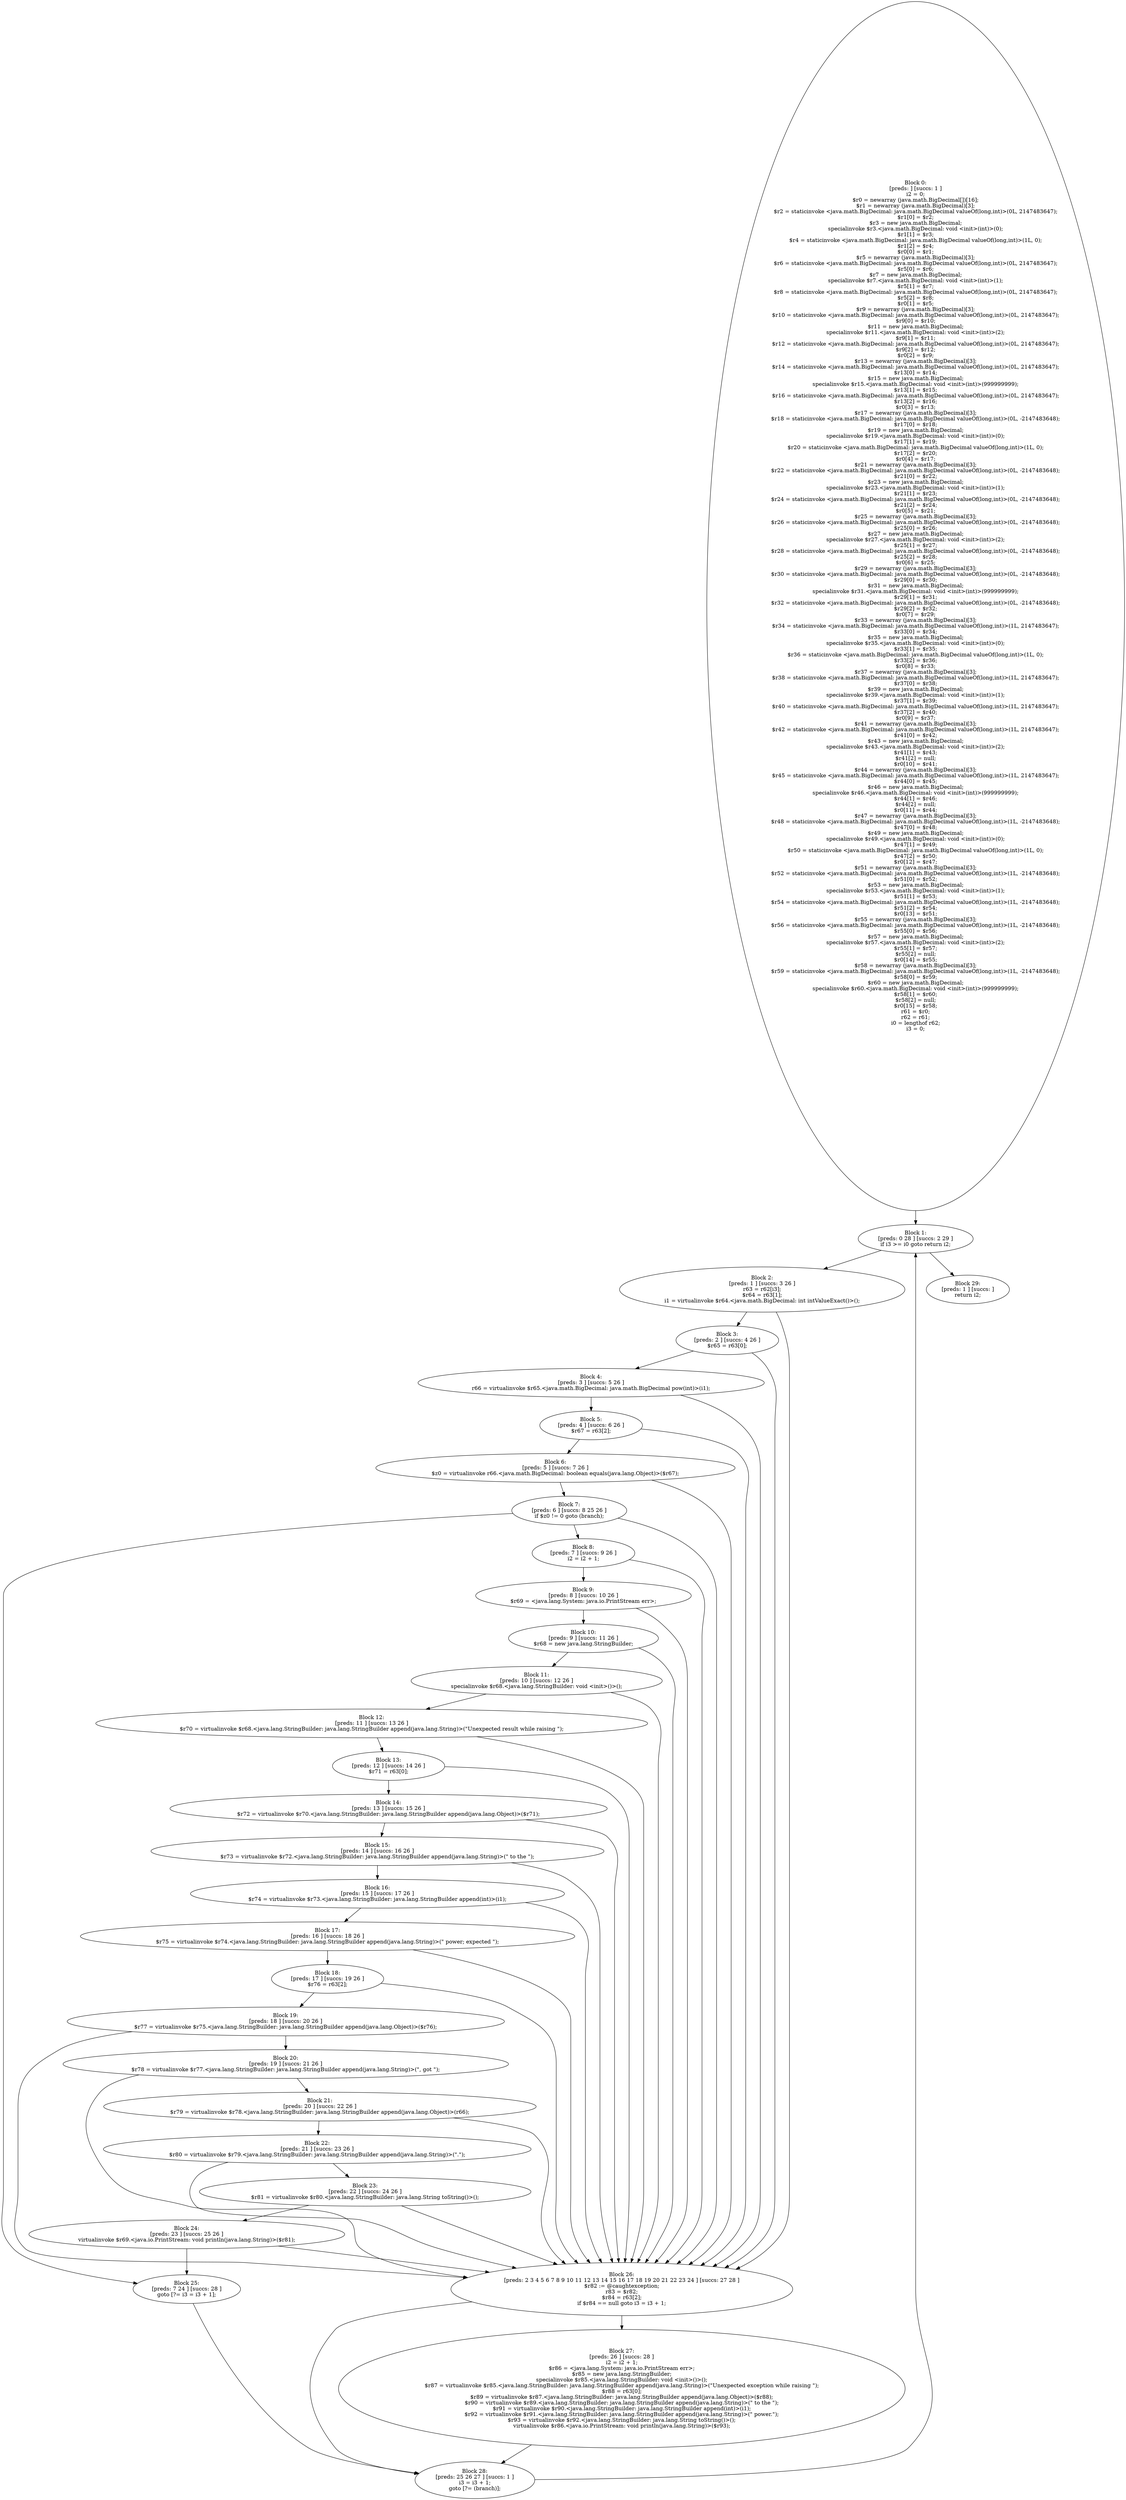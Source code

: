 digraph "unitGraph" {
    "Block 0:
[preds: ] [succs: 1 ]
i2 = 0;
$r0 = newarray (java.math.BigDecimal[])[16];
$r1 = newarray (java.math.BigDecimal)[3];
$r2 = staticinvoke <java.math.BigDecimal: java.math.BigDecimal valueOf(long,int)>(0L, 2147483647);
$r1[0] = $r2;
$r3 = new java.math.BigDecimal;
specialinvoke $r3.<java.math.BigDecimal: void <init>(int)>(0);
$r1[1] = $r3;
$r4 = staticinvoke <java.math.BigDecimal: java.math.BigDecimal valueOf(long,int)>(1L, 0);
$r1[2] = $r4;
$r0[0] = $r1;
$r5 = newarray (java.math.BigDecimal)[3];
$r6 = staticinvoke <java.math.BigDecimal: java.math.BigDecimal valueOf(long,int)>(0L, 2147483647);
$r5[0] = $r6;
$r7 = new java.math.BigDecimal;
specialinvoke $r7.<java.math.BigDecimal: void <init>(int)>(1);
$r5[1] = $r7;
$r8 = staticinvoke <java.math.BigDecimal: java.math.BigDecimal valueOf(long,int)>(0L, 2147483647);
$r5[2] = $r8;
$r0[1] = $r5;
$r9 = newarray (java.math.BigDecimal)[3];
$r10 = staticinvoke <java.math.BigDecimal: java.math.BigDecimal valueOf(long,int)>(0L, 2147483647);
$r9[0] = $r10;
$r11 = new java.math.BigDecimal;
specialinvoke $r11.<java.math.BigDecimal: void <init>(int)>(2);
$r9[1] = $r11;
$r12 = staticinvoke <java.math.BigDecimal: java.math.BigDecimal valueOf(long,int)>(0L, 2147483647);
$r9[2] = $r12;
$r0[2] = $r9;
$r13 = newarray (java.math.BigDecimal)[3];
$r14 = staticinvoke <java.math.BigDecimal: java.math.BigDecimal valueOf(long,int)>(0L, 2147483647);
$r13[0] = $r14;
$r15 = new java.math.BigDecimal;
specialinvoke $r15.<java.math.BigDecimal: void <init>(int)>(999999999);
$r13[1] = $r15;
$r16 = staticinvoke <java.math.BigDecimal: java.math.BigDecimal valueOf(long,int)>(0L, 2147483647);
$r13[2] = $r16;
$r0[3] = $r13;
$r17 = newarray (java.math.BigDecimal)[3];
$r18 = staticinvoke <java.math.BigDecimal: java.math.BigDecimal valueOf(long,int)>(0L, -2147483648);
$r17[0] = $r18;
$r19 = new java.math.BigDecimal;
specialinvoke $r19.<java.math.BigDecimal: void <init>(int)>(0);
$r17[1] = $r19;
$r20 = staticinvoke <java.math.BigDecimal: java.math.BigDecimal valueOf(long,int)>(1L, 0);
$r17[2] = $r20;
$r0[4] = $r17;
$r21 = newarray (java.math.BigDecimal)[3];
$r22 = staticinvoke <java.math.BigDecimal: java.math.BigDecimal valueOf(long,int)>(0L, -2147483648);
$r21[0] = $r22;
$r23 = new java.math.BigDecimal;
specialinvoke $r23.<java.math.BigDecimal: void <init>(int)>(1);
$r21[1] = $r23;
$r24 = staticinvoke <java.math.BigDecimal: java.math.BigDecimal valueOf(long,int)>(0L, -2147483648);
$r21[2] = $r24;
$r0[5] = $r21;
$r25 = newarray (java.math.BigDecimal)[3];
$r26 = staticinvoke <java.math.BigDecimal: java.math.BigDecimal valueOf(long,int)>(0L, -2147483648);
$r25[0] = $r26;
$r27 = new java.math.BigDecimal;
specialinvoke $r27.<java.math.BigDecimal: void <init>(int)>(2);
$r25[1] = $r27;
$r28 = staticinvoke <java.math.BigDecimal: java.math.BigDecimal valueOf(long,int)>(0L, -2147483648);
$r25[2] = $r28;
$r0[6] = $r25;
$r29 = newarray (java.math.BigDecimal)[3];
$r30 = staticinvoke <java.math.BigDecimal: java.math.BigDecimal valueOf(long,int)>(0L, -2147483648);
$r29[0] = $r30;
$r31 = new java.math.BigDecimal;
specialinvoke $r31.<java.math.BigDecimal: void <init>(int)>(999999999);
$r29[1] = $r31;
$r32 = staticinvoke <java.math.BigDecimal: java.math.BigDecimal valueOf(long,int)>(0L, -2147483648);
$r29[2] = $r32;
$r0[7] = $r29;
$r33 = newarray (java.math.BigDecimal)[3];
$r34 = staticinvoke <java.math.BigDecimal: java.math.BigDecimal valueOf(long,int)>(1L, 2147483647);
$r33[0] = $r34;
$r35 = new java.math.BigDecimal;
specialinvoke $r35.<java.math.BigDecimal: void <init>(int)>(0);
$r33[1] = $r35;
$r36 = staticinvoke <java.math.BigDecimal: java.math.BigDecimal valueOf(long,int)>(1L, 0);
$r33[2] = $r36;
$r0[8] = $r33;
$r37 = newarray (java.math.BigDecimal)[3];
$r38 = staticinvoke <java.math.BigDecimal: java.math.BigDecimal valueOf(long,int)>(1L, 2147483647);
$r37[0] = $r38;
$r39 = new java.math.BigDecimal;
specialinvoke $r39.<java.math.BigDecimal: void <init>(int)>(1);
$r37[1] = $r39;
$r40 = staticinvoke <java.math.BigDecimal: java.math.BigDecimal valueOf(long,int)>(1L, 2147483647);
$r37[2] = $r40;
$r0[9] = $r37;
$r41 = newarray (java.math.BigDecimal)[3];
$r42 = staticinvoke <java.math.BigDecimal: java.math.BigDecimal valueOf(long,int)>(1L, 2147483647);
$r41[0] = $r42;
$r43 = new java.math.BigDecimal;
specialinvoke $r43.<java.math.BigDecimal: void <init>(int)>(2);
$r41[1] = $r43;
$r41[2] = null;
$r0[10] = $r41;
$r44 = newarray (java.math.BigDecimal)[3];
$r45 = staticinvoke <java.math.BigDecimal: java.math.BigDecimal valueOf(long,int)>(1L, 2147483647);
$r44[0] = $r45;
$r46 = new java.math.BigDecimal;
specialinvoke $r46.<java.math.BigDecimal: void <init>(int)>(999999999);
$r44[1] = $r46;
$r44[2] = null;
$r0[11] = $r44;
$r47 = newarray (java.math.BigDecimal)[3];
$r48 = staticinvoke <java.math.BigDecimal: java.math.BigDecimal valueOf(long,int)>(1L, -2147483648);
$r47[0] = $r48;
$r49 = new java.math.BigDecimal;
specialinvoke $r49.<java.math.BigDecimal: void <init>(int)>(0);
$r47[1] = $r49;
$r50 = staticinvoke <java.math.BigDecimal: java.math.BigDecimal valueOf(long,int)>(1L, 0);
$r47[2] = $r50;
$r0[12] = $r47;
$r51 = newarray (java.math.BigDecimal)[3];
$r52 = staticinvoke <java.math.BigDecimal: java.math.BigDecimal valueOf(long,int)>(1L, -2147483648);
$r51[0] = $r52;
$r53 = new java.math.BigDecimal;
specialinvoke $r53.<java.math.BigDecimal: void <init>(int)>(1);
$r51[1] = $r53;
$r54 = staticinvoke <java.math.BigDecimal: java.math.BigDecimal valueOf(long,int)>(1L, -2147483648);
$r51[2] = $r54;
$r0[13] = $r51;
$r55 = newarray (java.math.BigDecimal)[3];
$r56 = staticinvoke <java.math.BigDecimal: java.math.BigDecimal valueOf(long,int)>(1L, -2147483648);
$r55[0] = $r56;
$r57 = new java.math.BigDecimal;
specialinvoke $r57.<java.math.BigDecimal: void <init>(int)>(2);
$r55[1] = $r57;
$r55[2] = null;
$r0[14] = $r55;
$r58 = newarray (java.math.BigDecimal)[3];
$r59 = staticinvoke <java.math.BigDecimal: java.math.BigDecimal valueOf(long,int)>(1L, -2147483648);
$r58[0] = $r59;
$r60 = new java.math.BigDecimal;
specialinvoke $r60.<java.math.BigDecimal: void <init>(int)>(999999999);
$r58[1] = $r60;
$r58[2] = null;
$r0[15] = $r58;
r61 = $r0;
r62 = r61;
i0 = lengthof r62;
i3 = 0;
"
    "Block 1:
[preds: 0 28 ] [succs: 2 29 ]
if i3 >= i0 goto return i2;
"
    "Block 2:
[preds: 1 ] [succs: 3 26 ]
r63 = r62[i3];
$r64 = r63[1];
i1 = virtualinvoke $r64.<java.math.BigDecimal: int intValueExact()>();
"
    "Block 3:
[preds: 2 ] [succs: 4 26 ]
$r65 = r63[0];
"
    "Block 4:
[preds: 3 ] [succs: 5 26 ]
r66 = virtualinvoke $r65.<java.math.BigDecimal: java.math.BigDecimal pow(int)>(i1);
"
    "Block 5:
[preds: 4 ] [succs: 6 26 ]
$r67 = r63[2];
"
    "Block 6:
[preds: 5 ] [succs: 7 26 ]
$z0 = virtualinvoke r66.<java.math.BigDecimal: boolean equals(java.lang.Object)>($r67);
"
    "Block 7:
[preds: 6 ] [succs: 8 25 26 ]
if $z0 != 0 goto (branch);
"
    "Block 8:
[preds: 7 ] [succs: 9 26 ]
i2 = i2 + 1;
"
    "Block 9:
[preds: 8 ] [succs: 10 26 ]
$r69 = <java.lang.System: java.io.PrintStream err>;
"
    "Block 10:
[preds: 9 ] [succs: 11 26 ]
$r68 = new java.lang.StringBuilder;
"
    "Block 11:
[preds: 10 ] [succs: 12 26 ]
specialinvoke $r68.<java.lang.StringBuilder: void <init>()>();
"
    "Block 12:
[preds: 11 ] [succs: 13 26 ]
$r70 = virtualinvoke $r68.<java.lang.StringBuilder: java.lang.StringBuilder append(java.lang.String)>(\"Unexpected result while raising \");
"
    "Block 13:
[preds: 12 ] [succs: 14 26 ]
$r71 = r63[0];
"
    "Block 14:
[preds: 13 ] [succs: 15 26 ]
$r72 = virtualinvoke $r70.<java.lang.StringBuilder: java.lang.StringBuilder append(java.lang.Object)>($r71);
"
    "Block 15:
[preds: 14 ] [succs: 16 26 ]
$r73 = virtualinvoke $r72.<java.lang.StringBuilder: java.lang.StringBuilder append(java.lang.String)>(\" to the \");
"
    "Block 16:
[preds: 15 ] [succs: 17 26 ]
$r74 = virtualinvoke $r73.<java.lang.StringBuilder: java.lang.StringBuilder append(int)>(i1);
"
    "Block 17:
[preds: 16 ] [succs: 18 26 ]
$r75 = virtualinvoke $r74.<java.lang.StringBuilder: java.lang.StringBuilder append(java.lang.String)>(\" power; expected \");
"
    "Block 18:
[preds: 17 ] [succs: 19 26 ]
$r76 = r63[2];
"
    "Block 19:
[preds: 18 ] [succs: 20 26 ]
$r77 = virtualinvoke $r75.<java.lang.StringBuilder: java.lang.StringBuilder append(java.lang.Object)>($r76);
"
    "Block 20:
[preds: 19 ] [succs: 21 26 ]
$r78 = virtualinvoke $r77.<java.lang.StringBuilder: java.lang.StringBuilder append(java.lang.String)>(\", got \");
"
    "Block 21:
[preds: 20 ] [succs: 22 26 ]
$r79 = virtualinvoke $r78.<java.lang.StringBuilder: java.lang.StringBuilder append(java.lang.Object)>(r66);
"
    "Block 22:
[preds: 21 ] [succs: 23 26 ]
$r80 = virtualinvoke $r79.<java.lang.StringBuilder: java.lang.StringBuilder append(java.lang.String)>(\".\");
"
    "Block 23:
[preds: 22 ] [succs: 24 26 ]
$r81 = virtualinvoke $r80.<java.lang.StringBuilder: java.lang.String toString()>();
"
    "Block 24:
[preds: 23 ] [succs: 25 26 ]
virtualinvoke $r69.<java.io.PrintStream: void println(java.lang.String)>($r81);
"
    "Block 25:
[preds: 7 24 ] [succs: 28 ]
goto [?= i3 = i3 + 1];
"
    "Block 26:
[preds: 2 3 4 5 6 7 8 9 10 11 12 13 14 15 16 17 18 19 20 21 22 23 24 ] [succs: 27 28 ]
$r82 := @caughtexception;
r83 = $r82;
$r84 = r63[2];
if $r84 == null goto i3 = i3 + 1;
"
    "Block 27:
[preds: 26 ] [succs: 28 ]
i2 = i2 + 1;
$r86 = <java.lang.System: java.io.PrintStream err>;
$r85 = new java.lang.StringBuilder;
specialinvoke $r85.<java.lang.StringBuilder: void <init>()>();
$r87 = virtualinvoke $r85.<java.lang.StringBuilder: java.lang.StringBuilder append(java.lang.String)>(\"Unexpected exception while raising \");
$r88 = r63[0];
$r89 = virtualinvoke $r87.<java.lang.StringBuilder: java.lang.StringBuilder append(java.lang.Object)>($r88);
$r90 = virtualinvoke $r89.<java.lang.StringBuilder: java.lang.StringBuilder append(java.lang.String)>(\" to the \");
$r91 = virtualinvoke $r90.<java.lang.StringBuilder: java.lang.StringBuilder append(int)>(i1);
$r92 = virtualinvoke $r91.<java.lang.StringBuilder: java.lang.StringBuilder append(java.lang.String)>(\" power.\");
$r93 = virtualinvoke $r92.<java.lang.StringBuilder: java.lang.String toString()>();
virtualinvoke $r86.<java.io.PrintStream: void println(java.lang.String)>($r93);
"
    "Block 28:
[preds: 25 26 27 ] [succs: 1 ]
i3 = i3 + 1;
goto [?= (branch)];
"
    "Block 29:
[preds: 1 ] [succs: ]
return i2;
"
    "Block 0:
[preds: ] [succs: 1 ]
i2 = 0;
$r0 = newarray (java.math.BigDecimal[])[16];
$r1 = newarray (java.math.BigDecimal)[3];
$r2 = staticinvoke <java.math.BigDecimal: java.math.BigDecimal valueOf(long,int)>(0L, 2147483647);
$r1[0] = $r2;
$r3 = new java.math.BigDecimal;
specialinvoke $r3.<java.math.BigDecimal: void <init>(int)>(0);
$r1[1] = $r3;
$r4 = staticinvoke <java.math.BigDecimal: java.math.BigDecimal valueOf(long,int)>(1L, 0);
$r1[2] = $r4;
$r0[0] = $r1;
$r5 = newarray (java.math.BigDecimal)[3];
$r6 = staticinvoke <java.math.BigDecimal: java.math.BigDecimal valueOf(long,int)>(0L, 2147483647);
$r5[0] = $r6;
$r7 = new java.math.BigDecimal;
specialinvoke $r7.<java.math.BigDecimal: void <init>(int)>(1);
$r5[1] = $r7;
$r8 = staticinvoke <java.math.BigDecimal: java.math.BigDecimal valueOf(long,int)>(0L, 2147483647);
$r5[2] = $r8;
$r0[1] = $r5;
$r9 = newarray (java.math.BigDecimal)[3];
$r10 = staticinvoke <java.math.BigDecimal: java.math.BigDecimal valueOf(long,int)>(0L, 2147483647);
$r9[0] = $r10;
$r11 = new java.math.BigDecimal;
specialinvoke $r11.<java.math.BigDecimal: void <init>(int)>(2);
$r9[1] = $r11;
$r12 = staticinvoke <java.math.BigDecimal: java.math.BigDecimal valueOf(long,int)>(0L, 2147483647);
$r9[2] = $r12;
$r0[2] = $r9;
$r13 = newarray (java.math.BigDecimal)[3];
$r14 = staticinvoke <java.math.BigDecimal: java.math.BigDecimal valueOf(long,int)>(0L, 2147483647);
$r13[0] = $r14;
$r15 = new java.math.BigDecimal;
specialinvoke $r15.<java.math.BigDecimal: void <init>(int)>(999999999);
$r13[1] = $r15;
$r16 = staticinvoke <java.math.BigDecimal: java.math.BigDecimal valueOf(long,int)>(0L, 2147483647);
$r13[2] = $r16;
$r0[3] = $r13;
$r17 = newarray (java.math.BigDecimal)[3];
$r18 = staticinvoke <java.math.BigDecimal: java.math.BigDecimal valueOf(long,int)>(0L, -2147483648);
$r17[0] = $r18;
$r19 = new java.math.BigDecimal;
specialinvoke $r19.<java.math.BigDecimal: void <init>(int)>(0);
$r17[1] = $r19;
$r20 = staticinvoke <java.math.BigDecimal: java.math.BigDecimal valueOf(long,int)>(1L, 0);
$r17[2] = $r20;
$r0[4] = $r17;
$r21 = newarray (java.math.BigDecimal)[3];
$r22 = staticinvoke <java.math.BigDecimal: java.math.BigDecimal valueOf(long,int)>(0L, -2147483648);
$r21[0] = $r22;
$r23 = new java.math.BigDecimal;
specialinvoke $r23.<java.math.BigDecimal: void <init>(int)>(1);
$r21[1] = $r23;
$r24 = staticinvoke <java.math.BigDecimal: java.math.BigDecimal valueOf(long,int)>(0L, -2147483648);
$r21[2] = $r24;
$r0[5] = $r21;
$r25 = newarray (java.math.BigDecimal)[3];
$r26 = staticinvoke <java.math.BigDecimal: java.math.BigDecimal valueOf(long,int)>(0L, -2147483648);
$r25[0] = $r26;
$r27 = new java.math.BigDecimal;
specialinvoke $r27.<java.math.BigDecimal: void <init>(int)>(2);
$r25[1] = $r27;
$r28 = staticinvoke <java.math.BigDecimal: java.math.BigDecimal valueOf(long,int)>(0L, -2147483648);
$r25[2] = $r28;
$r0[6] = $r25;
$r29 = newarray (java.math.BigDecimal)[3];
$r30 = staticinvoke <java.math.BigDecimal: java.math.BigDecimal valueOf(long,int)>(0L, -2147483648);
$r29[0] = $r30;
$r31 = new java.math.BigDecimal;
specialinvoke $r31.<java.math.BigDecimal: void <init>(int)>(999999999);
$r29[1] = $r31;
$r32 = staticinvoke <java.math.BigDecimal: java.math.BigDecimal valueOf(long,int)>(0L, -2147483648);
$r29[2] = $r32;
$r0[7] = $r29;
$r33 = newarray (java.math.BigDecimal)[3];
$r34 = staticinvoke <java.math.BigDecimal: java.math.BigDecimal valueOf(long,int)>(1L, 2147483647);
$r33[0] = $r34;
$r35 = new java.math.BigDecimal;
specialinvoke $r35.<java.math.BigDecimal: void <init>(int)>(0);
$r33[1] = $r35;
$r36 = staticinvoke <java.math.BigDecimal: java.math.BigDecimal valueOf(long,int)>(1L, 0);
$r33[2] = $r36;
$r0[8] = $r33;
$r37 = newarray (java.math.BigDecimal)[3];
$r38 = staticinvoke <java.math.BigDecimal: java.math.BigDecimal valueOf(long,int)>(1L, 2147483647);
$r37[0] = $r38;
$r39 = new java.math.BigDecimal;
specialinvoke $r39.<java.math.BigDecimal: void <init>(int)>(1);
$r37[1] = $r39;
$r40 = staticinvoke <java.math.BigDecimal: java.math.BigDecimal valueOf(long,int)>(1L, 2147483647);
$r37[2] = $r40;
$r0[9] = $r37;
$r41 = newarray (java.math.BigDecimal)[3];
$r42 = staticinvoke <java.math.BigDecimal: java.math.BigDecimal valueOf(long,int)>(1L, 2147483647);
$r41[0] = $r42;
$r43 = new java.math.BigDecimal;
specialinvoke $r43.<java.math.BigDecimal: void <init>(int)>(2);
$r41[1] = $r43;
$r41[2] = null;
$r0[10] = $r41;
$r44 = newarray (java.math.BigDecimal)[3];
$r45 = staticinvoke <java.math.BigDecimal: java.math.BigDecimal valueOf(long,int)>(1L, 2147483647);
$r44[0] = $r45;
$r46 = new java.math.BigDecimal;
specialinvoke $r46.<java.math.BigDecimal: void <init>(int)>(999999999);
$r44[1] = $r46;
$r44[2] = null;
$r0[11] = $r44;
$r47 = newarray (java.math.BigDecimal)[3];
$r48 = staticinvoke <java.math.BigDecimal: java.math.BigDecimal valueOf(long,int)>(1L, -2147483648);
$r47[0] = $r48;
$r49 = new java.math.BigDecimal;
specialinvoke $r49.<java.math.BigDecimal: void <init>(int)>(0);
$r47[1] = $r49;
$r50 = staticinvoke <java.math.BigDecimal: java.math.BigDecimal valueOf(long,int)>(1L, 0);
$r47[2] = $r50;
$r0[12] = $r47;
$r51 = newarray (java.math.BigDecimal)[3];
$r52 = staticinvoke <java.math.BigDecimal: java.math.BigDecimal valueOf(long,int)>(1L, -2147483648);
$r51[0] = $r52;
$r53 = new java.math.BigDecimal;
specialinvoke $r53.<java.math.BigDecimal: void <init>(int)>(1);
$r51[1] = $r53;
$r54 = staticinvoke <java.math.BigDecimal: java.math.BigDecimal valueOf(long,int)>(1L, -2147483648);
$r51[2] = $r54;
$r0[13] = $r51;
$r55 = newarray (java.math.BigDecimal)[3];
$r56 = staticinvoke <java.math.BigDecimal: java.math.BigDecimal valueOf(long,int)>(1L, -2147483648);
$r55[0] = $r56;
$r57 = new java.math.BigDecimal;
specialinvoke $r57.<java.math.BigDecimal: void <init>(int)>(2);
$r55[1] = $r57;
$r55[2] = null;
$r0[14] = $r55;
$r58 = newarray (java.math.BigDecimal)[3];
$r59 = staticinvoke <java.math.BigDecimal: java.math.BigDecimal valueOf(long,int)>(1L, -2147483648);
$r58[0] = $r59;
$r60 = new java.math.BigDecimal;
specialinvoke $r60.<java.math.BigDecimal: void <init>(int)>(999999999);
$r58[1] = $r60;
$r58[2] = null;
$r0[15] = $r58;
r61 = $r0;
r62 = r61;
i0 = lengthof r62;
i3 = 0;
"->"Block 1:
[preds: 0 28 ] [succs: 2 29 ]
if i3 >= i0 goto return i2;
";
    "Block 1:
[preds: 0 28 ] [succs: 2 29 ]
if i3 >= i0 goto return i2;
"->"Block 2:
[preds: 1 ] [succs: 3 26 ]
r63 = r62[i3];
$r64 = r63[1];
i1 = virtualinvoke $r64.<java.math.BigDecimal: int intValueExact()>();
";
    "Block 1:
[preds: 0 28 ] [succs: 2 29 ]
if i3 >= i0 goto return i2;
"->"Block 29:
[preds: 1 ] [succs: ]
return i2;
";
    "Block 2:
[preds: 1 ] [succs: 3 26 ]
r63 = r62[i3];
$r64 = r63[1];
i1 = virtualinvoke $r64.<java.math.BigDecimal: int intValueExact()>();
"->"Block 3:
[preds: 2 ] [succs: 4 26 ]
$r65 = r63[0];
";
    "Block 2:
[preds: 1 ] [succs: 3 26 ]
r63 = r62[i3];
$r64 = r63[1];
i1 = virtualinvoke $r64.<java.math.BigDecimal: int intValueExact()>();
"->"Block 26:
[preds: 2 3 4 5 6 7 8 9 10 11 12 13 14 15 16 17 18 19 20 21 22 23 24 ] [succs: 27 28 ]
$r82 := @caughtexception;
r83 = $r82;
$r84 = r63[2];
if $r84 == null goto i3 = i3 + 1;
";
    "Block 3:
[preds: 2 ] [succs: 4 26 ]
$r65 = r63[0];
"->"Block 4:
[preds: 3 ] [succs: 5 26 ]
r66 = virtualinvoke $r65.<java.math.BigDecimal: java.math.BigDecimal pow(int)>(i1);
";
    "Block 3:
[preds: 2 ] [succs: 4 26 ]
$r65 = r63[0];
"->"Block 26:
[preds: 2 3 4 5 6 7 8 9 10 11 12 13 14 15 16 17 18 19 20 21 22 23 24 ] [succs: 27 28 ]
$r82 := @caughtexception;
r83 = $r82;
$r84 = r63[2];
if $r84 == null goto i3 = i3 + 1;
";
    "Block 4:
[preds: 3 ] [succs: 5 26 ]
r66 = virtualinvoke $r65.<java.math.BigDecimal: java.math.BigDecimal pow(int)>(i1);
"->"Block 5:
[preds: 4 ] [succs: 6 26 ]
$r67 = r63[2];
";
    "Block 4:
[preds: 3 ] [succs: 5 26 ]
r66 = virtualinvoke $r65.<java.math.BigDecimal: java.math.BigDecimal pow(int)>(i1);
"->"Block 26:
[preds: 2 3 4 5 6 7 8 9 10 11 12 13 14 15 16 17 18 19 20 21 22 23 24 ] [succs: 27 28 ]
$r82 := @caughtexception;
r83 = $r82;
$r84 = r63[2];
if $r84 == null goto i3 = i3 + 1;
";
    "Block 5:
[preds: 4 ] [succs: 6 26 ]
$r67 = r63[2];
"->"Block 6:
[preds: 5 ] [succs: 7 26 ]
$z0 = virtualinvoke r66.<java.math.BigDecimal: boolean equals(java.lang.Object)>($r67);
";
    "Block 5:
[preds: 4 ] [succs: 6 26 ]
$r67 = r63[2];
"->"Block 26:
[preds: 2 3 4 5 6 7 8 9 10 11 12 13 14 15 16 17 18 19 20 21 22 23 24 ] [succs: 27 28 ]
$r82 := @caughtexception;
r83 = $r82;
$r84 = r63[2];
if $r84 == null goto i3 = i3 + 1;
";
    "Block 6:
[preds: 5 ] [succs: 7 26 ]
$z0 = virtualinvoke r66.<java.math.BigDecimal: boolean equals(java.lang.Object)>($r67);
"->"Block 7:
[preds: 6 ] [succs: 8 25 26 ]
if $z0 != 0 goto (branch);
";
    "Block 6:
[preds: 5 ] [succs: 7 26 ]
$z0 = virtualinvoke r66.<java.math.BigDecimal: boolean equals(java.lang.Object)>($r67);
"->"Block 26:
[preds: 2 3 4 5 6 7 8 9 10 11 12 13 14 15 16 17 18 19 20 21 22 23 24 ] [succs: 27 28 ]
$r82 := @caughtexception;
r83 = $r82;
$r84 = r63[2];
if $r84 == null goto i3 = i3 + 1;
";
    "Block 7:
[preds: 6 ] [succs: 8 25 26 ]
if $z0 != 0 goto (branch);
"->"Block 8:
[preds: 7 ] [succs: 9 26 ]
i2 = i2 + 1;
";
    "Block 7:
[preds: 6 ] [succs: 8 25 26 ]
if $z0 != 0 goto (branch);
"->"Block 25:
[preds: 7 24 ] [succs: 28 ]
goto [?= i3 = i3 + 1];
";
    "Block 7:
[preds: 6 ] [succs: 8 25 26 ]
if $z0 != 0 goto (branch);
"->"Block 26:
[preds: 2 3 4 5 6 7 8 9 10 11 12 13 14 15 16 17 18 19 20 21 22 23 24 ] [succs: 27 28 ]
$r82 := @caughtexception;
r83 = $r82;
$r84 = r63[2];
if $r84 == null goto i3 = i3 + 1;
";
    "Block 8:
[preds: 7 ] [succs: 9 26 ]
i2 = i2 + 1;
"->"Block 9:
[preds: 8 ] [succs: 10 26 ]
$r69 = <java.lang.System: java.io.PrintStream err>;
";
    "Block 8:
[preds: 7 ] [succs: 9 26 ]
i2 = i2 + 1;
"->"Block 26:
[preds: 2 3 4 5 6 7 8 9 10 11 12 13 14 15 16 17 18 19 20 21 22 23 24 ] [succs: 27 28 ]
$r82 := @caughtexception;
r83 = $r82;
$r84 = r63[2];
if $r84 == null goto i3 = i3 + 1;
";
    "Block 9:
[preds: 8 ] [succs: 10 26 ]
$r69 = <java.lang.System: java.io.PrintStream err>;
"->"Block 10:
[preds: 9 ] [succs: 11 26 ]
$r68 = new java.lang.StringBuilder;
";
    "Block 9:
[preds: 8 ] [succs: 10 26 ]
$r69 = <java.lang.System: java.io.PrintStream err>;
"->"Block 26:
[preds: 2 3 4 5 6 7 8 9 10 11 12 13 14 15 16 17 18 19 20 21 22 23 24 ] [succs: 27 28 ]
$r82 := @caughtexception;
r83 = $r82;
$r84 = r63[2];
if $r84 == null goto i3 = i3 + 1;
";
    "Block 10:
[preds: 9 ] [succs: 11 26 ]
$r68 = new java.lang.StringBuilder;
"->"Block 11:
[preds: 10 ] [succs: 12 26 ]
specialinvoke $r68.<java.lang.StringBuilder: void <init>()>();
";
    "Block 10:
[preds: 9 ] [succs: 11 26 ]
$r68 = new java.lang.StringBuilder;
"->"Block 26:
[preds: 2 3 4 5 6 7 8 9 10 11 12 13 14 15 16 17 18 19 20 21 22 23 24 ] [succs: 27 28 ]
$r82 := @caughtexception;
r83 = $r82;
$r84 = r63[2];
if $r84 == null goto i3 = i3 + 1;
";
    "Block 11:
[preds: 10 ] [succs: 12 26 ]
specialinvoke $r68.<java.lang.StringBuilder: void <init>()>();
"->"Block 12:
[preds: 11 ] [succs: 13 26 ]
$r70 = virtualinvoke $r68.<java.lang.StringBuilder: java.lang.StringBuilder append(java.lang.String)>(\"Unexpected result while raising \");
";
    "Block 11:
[preds: 10 ] [succs: 12 26 ]
specialinvoke $r68.<java.lang.StringBuilder: void <init>()>();
"->"Block 26:
[preds: 2 3 4 5 6 7 8 9 10 11 12 13 14 15 16 17 18 19 20 21 22 23 24 ] [succs: 27 28 ]
$r82 := @caughtexception;
r83 = $r82;
$r84 = r63[2];
if $r84 == null goto i3 = i3 + 1;
";
    "Block 12:
[preds: 11 ] [succs: 13 26 ]
$r70 = virtualinvoke $r68.<java.lang.StringBuilder: java.lang.StringBuilder append(java.lang.String)>(\"Unexpected result while raising \");
"->"Block 13:
[preds: 12 ] [succs: 14 26 ]
$r71 = r63[0];
";
    "Block 12:
[preds: 11 ] [succs: 13 26 ]
$r70 = virtualinvoke $r68.<java.lang.StringBuilder: java.lang.StringBuilder append(java.lang.String)>(\"Unexpected result while raising \");
"->"Block 26:
[preds: 2 3 4 5 6 7 8 9 10 11 12 13 14 15 16 17 18 19 20 21 22 23 24 ] [succs: 27 28 ]
$r82 := @caughtexception;
r83 = $r82;
$r84 = r63[2];
if $r84 == null goto i3 = i3 + 1;
";
    "Block 13:
[preds: 12 ] [succs: 14 26 ]
$r71 = r63[0];
"->"Block 14:
[preds: 13 ] [succs: 15 26 ]
$r72 = virtualinvoke $r70.<java.lang.StringBuilder: java.lang.StringBuilder append(java.lang.Object)>($r71);
";
    "Block 13:
[preds: 12 ] [succs: 14 26 ]
$r71 = r63[0];
"->"Block 26:
[preds: 2 3 4 5 6 7 8 9 10 11 12 13 14 15 16 17 18 19 20 21 22 23 24 ] [succs: 27 28 ]
$r82 := @caughtexception;
r83 = $r82;
$r84 = r63[2];
if $r84 == null goto i3 = i3 + 1;
";
    "Block 14:
[preds: 13 ] [succs: 15 26 ]
$r72 = virtualinvoke $r70.<java.lang.StringBuilder: java.lang.StringBuilder append(java.lang.Object)>($r71);
"->"Block 15:
[preds: 14 ] [succs: 16 26 ]
$r73 = virtualinvoke $r72.<java.lang.StringBuilder: java.lang.StringBuilder append(java.lang.String)>(\" to the \");
";
    "Block 14:
[preds: 13 ] [succs: 15 26 ]
$r72 = virtualinvoke $r70.<java.lang.StringBuilder: java.lang.StringBuilder append(java.lang.Object)>($r71);
"->"Block 26:
[preds: 2 3 4 5 6 7 8 9 10 11 12 13 14 15 16 17 18 19 20 21 22 23 24 ] [succs: 27 28 ]
$r82 := @caughtexception;
r83 = $r82;
$r84 = r63[2];
if $r84 == null goto i3 = i3 + 1;
";
    "Block 15:
[preds: 14 ] [succs: 16 26 ]
$r73 = virtualinvoke $r72.<java.lang.StringBuilder: java.lang.StringBuilder append(java.lang.String)>(\" to the \");
"->"Block 16:
[preds: 15 ] [succs: 17 26 ]
$r74 = virtualinvoke $r73.<java.lang.StringBuilder: java.lang.StringBuilder append(int)>(i1);
";
    "Block 15:
[preds: 14 ] [succs: 16 26 ]
$r73 = virtualinvoke $r72.<java.lang.StringBuilder: java.lang.StringBuilder append(java.lang.String)>(\" to the \");
"->"Block 26:
[preds: 2 3 4 5 6 7 8 9 10 11 12 13 14 15 16 17 18 19 20 21 22 23 24 ] [succs: 27 28 ]
$r82 := @caughtexception;
r83 = $r82;
$r84 = r63[2];
if $r84 == null goto i3 = i3 + 1;
";
    "Block 16:
[preds: 15 ] [succs: 17 26 ]
$r74 = virtualinvoke $r73.<java.lang.StringBuilder: java.lang.StringBuilder append(int)>(i1);
"->"Block 17:
[preds: 16 ] [succs: 18 26 ]
$r75 = virtualinvoke $r74.<java.lang.StringBuilder: java.lang.StringBuilder append(java.lang.String)>(\" power; expected \");
";
    "Block 16:
[preds: 15 ] [succs: 17 26 ]
$r74 = virtualinvoke $r73.<java.lang.StringBuilder: java.lang.StringBuilder append(int)>(i1);
"->"Block 26:
[preds: 2 3 4 5 6 7 8 9 10 11 12 13 14 15 16 17 18 19 20 21 22 23 24 ] [succs: 27 28 ]
$r82 := @caughtexception;
r83 = $r82;
$r84 = r63[2];
if $r84 == null goto i3 = i3 + 1;
";
    "Block 17:
[preds: 16 ] [succs: 18 26 ]
$r75 = virtualinvoke $r74.<java.lang.StringBuilder: java.lang.StringBuilder append(java.lang.String)>(\" power; expected \");
"->"Block 18:
[preds: 17 ] [succs: 19 26 ]
$r76 = r63[2];
";
    "Block 17:
[preds: 16 ] [succs: 18 26 ]
$r75 = virtualinvoke $r74.<java.lang.StringBuilder: java.lang.StringBuilder append(java.lang.String)>(\" power; expected \");
"->"Block 26:
[preds: 2 3 4 5 6 7 8 9 10 11 12 13 14 15 16 17 18 19 20 21 22 23 24 ] [succs: 27 28 ]
$r82 := @caughtexception;
r83 = $r82;
$r84 = r63[2];
if $r84 == null goto i3 = i3 + 1;
";
    "Block 18:
[preds: 17 ] [succs: 19 26 ]
$r76 = r63[2];
"->"Block 19:
[preds: 18 ] [succs: 20 26 ]
$r77 = virtualinvoke $r75.<java.lang.StringBuilder: java.lang.StringBuilder append(java.lang.Object)>($r76);
";
    "Block 18:
[preds: 17 ] [succs: 19 26 ]
$r76 = r63[2];
"->"Block 26:
[preds: 2 3 4 5 6 7 8 9 10 11 12 13 14 15 16 17 18 19 20 21 22 23 24 ] [succs: 27 28 ]
$r82 := @caughtexception;
r83 = $r82;
$r84 = r63[2];
if $r84 == null goto i3 = i3 + 1;
";
    "Block 19:
[preds: 18 ] [succs: 20 26 ]
$r77 = virtualinvoke $r75.<java.lang.StringBuilder: java.lang.StringBuilder append(java.lang.Object)>($r76);
"->"Block 20:
[preds: 19 ] [succs: 21 26 ]
$r78 = virtualinvoke $r77.<java.lang.StringBuilder: java.lang.StringBuilder append(java.lang.String)>(\", got \");
";
    "Block 19:
[preds: 18 ] [succs: 20 26 ]
$r77 = virtualinvoke $r75.<java.lang.StringBuilder: java.lang.StringBuilder append(java.lang.Object)>($r76);
"->"Block 26:
[preds: 2 3 4 5 6 7 8 9 10 11 12 13 14 15 16 17 18 19 20 21 22 23 24 ] [succs: 27 28 ]
$r82 := @caughtexception;
r83 = $r82;
$r84 = r63[2];
if $r84 == null goto i3 = i3 + 1;
";
    "Block 20:
[preds: 19 ] [succs: 21 26 ]
$r78 = virtualinvoke $r77.<java.lang.StringBuilder: java.lang.StringBuilder append(java.lang.String)>(\", got \");
"->"Block 21:
[preds: 20 ] [succs: 22 26 ]
$r79 = virtualinvoke $r78.<java.lang.StringBuilder: java.lang.StringBuilder append(java.lang.Object)>(r66);
";
    "Block 20:
[preds: 19 ] [succs: 21 26 ]
$r78 = virtualinvoke $r77.<java.lang.StringBuilder: java.lang.StringBuilder append(java.lang.String)>(\", got \");
"->"Block 26:
[preds: 2 3 4 5 6 7 8 9 10 11 12 13 14 15 16 17 18 19 20 21 22 23 24 ] [succs: 27 28 ]
$r82 := @caughtexception;
r83 = $r82;
$r84 = r63[2];
if $r84 == null goto i3 = i3 + 1;
";
    "Block 21:
[preds: 20 ] [succs: 22 26 ]
$r79 = virtualinvoke $r78.<java.lang.StringBuilder: java.lang.StringBuilder append(java.lang.Object)>(r66);
"->"Block 22:
[preds: 21 ] [succs: 23 26 ]
$r80 = virtualinvoke $r79.<java.lang.StringBuilder: java.lang.StringBuilder append(java.lang.String)>(\".\");
";
    "Block 21:
[preds: 20 ] [succs: 22 26 ]
$r79 = virtualinvoke $r78.<java.lang.StringBuilder: java.lang.StringBuilder append(java.lang.Object)>(r66);
"->"Block 26:
[preds: 2 3 4 5 6 7 8 9 10 11 12 13 14 15 16 17 18 19 20 21 22 23 24 ] [succs: 27 28 ]
$r82 := @caughtexception;
r83 = $r82;
$r84 = r63[2];
if $r84 == null goto i3 = i3 + 1;
";
    "Block 22:
[preds: 21 ] [succs: 23 26 ]
$r80 = virtualinvoke $r79.<java.lang.StringBuilder: java.lang.StringBuilder append(java.lang.String)>(\".\");
"->"Block 23:
[preds: 22 ] [succs: 24 26 ]
$r81 = virtualinvoke $r80.<java.lang.StringBuilder: java.lang.String toString()>();
";
    "Block 22:
[preds: 21 ] [succs: 23 26 ]
$r80 = virtualinvoke $r79.<java.lang.StringBuilder: java.lang.StringBuilder append(java.lang.String)>(\".\");
"->"Block 26:
[preds: 2 3 4 5 6 7 8 9 10 11 12 13 14 15 16 17 18 19 20 21 22 23 24 ] [succs: 27 28 ]
$r82 := @caughtexception;
r83 = $r82;
$r84 = r63[2];
if $r84 == null goto i3 = i3 + 1;
";
    "Block 23:
[preds: 22 ] [succs: 24 26 ]
$r81 = virtualinvoke $r80.<java.lang.StringBuilder: java.lang.String toString()>();
"->"Block 24:
[preds: 23 ] [succs: 25 26 ]
virtualinvoke $r69.<java.io.PrintStream: void println(java.lang.String)>($r81);
";
    "Block 23:
[preds: 22 ] [succs: 24 26 ]
$r81 = virtualinvoke $r80.<java.lang.StringBuilder: java.lang.String toString()>();
"->"Block 26:
[preds: 2 3 4 5 6 7 8 9 10 11 12 13 14 15 16 17 18 19 20 21 22 23 24 ] [succs: 27 28 ]
$r82 := @caughtexception;
r83 = $r82;
$r84 = r63[2];
if $r84 == null goto i3 = i3 + 1;
";
    "Block 24:
[preds: 23 ] [succs: 25 26 ]
virtualinvoke $r69.<java.io.PrintStream: void println(java.lang.String)>($r81);
"->"Block 25:
[preds: 7 24 ] [succs: 28 ]
goto [?= i3 = i3 + 1];
";
    "Block 24:
[preds: 23 ] [succs: 25 26 ]
virtualinvoke $r69.<java.io.PrintStream: void println(java.lang.String)>($r81);
"->"Block 26:
[preds: 2 3 4 5 6 7 8 9 10 11 12 13 14 15 16 17 18 19 20 21 22 23 24 ] [succs: 27 28 ]
$r82 := @caughtexception;
r83 = $r82;
$r84 = r63[2];
if $r84 == null goto i3 = i3 + 1;
";
    "Block 25:
[preds: 7 24 ] [succs: 28 ]
goto [?= i3 = i3 + 1];
"->"Block 28:
[preds: 25 26 27 ] [succs: 1 ]
i3 = i3 + 1;
goto [?= (branch)];
";
    "Block 26:
[preds: 2 3 4 5 6 7 8 9 10 11 12 13 14 15 16 17 18 19 20 21 22 23 24 ] [succs: 27 28 ]
$r82 := @caughtexception;
r83 = $r82;
$r84 = r63[2];
if $r84 == null goto i3 = i3 + 1;
"->"Block 27:
[preds: 26 ] [succs: 28 ]
i2 = i2 + 1;
$r86 = <java.lang.System: java.io.PrintStream err>;
$r85 = new java.lang.StringBuilder;
specialinvoke $r85.<java.lang.StringBuilder: void <init>()>();
$r87 = virtualinvoke $r85.<java.lang.StringBuilder: java.lang.StringBuilder append(java.lang.String)>(\"Unexpected exception while raising \");
$r88 = r63[0];
$r89 = virtualinvoke $r87.<java.lang.StringBuilder: java.lang.StringBuilder append(java.lang.Object)>($r88);
$r90 = virtualinvoke $r89.<java.lang.StringBuilder: java.lang.StringBuilder append(java.lang.String)>(\" to the \");
$r91 = virtualinvoke $r90.<java.lang.StringBuilder: java.lang.StringBuilder append(int)>(i1);
$r92 = virtualinvoke $r91.<java.lang.StringBuilder: java.lang.StringBuilder append(java.lang.String)>(\" power.\");
$r93 = virtualinvoke $r92.<java.lang.StringBuilder: java.lang.String toString()>();
virtualinvoke $r86.<java.io.PrintStream: void println(java.lang.String)>($r93);
";
    "Block 26:
[preds: 2 3 4 5 6 7 8 9 10 11 12 13 14 15 16 17 18 19 20 21 22 23 24 ] [succs: 27 28 ]
$r82 := @caughtexception;
r83 = $r82;
$r84 = r63[2];
if $r84 == null goto i3 = i3 + 1;
"->"Block 28:
[preds: 25 26 27 ] [succs: 1 ]
i3 = i3 + 1;
goto [?= (branch)];
";
    "Block 27:
[preds: 26 ] [succs: 28 ]
i2 = i2 + 1;
$r86 = <java.lang.System: java.io.PrintStream err>;
$r85 = new java.lang.StringBuilder;
specialinvoke $r85.<java.lang.StringBuilder: void <init>()>();
$r87 = virtualinvoke $r85.<java.lang.StringBuilder: java.lang.StringBuilder append(java.lang.String)>(\"Unexpected exception while raising \");
$r88 = r63[0];
$r89 = virtualinvoke $r87.<java.lang.StringBuilder: java.lang.StringBuilder append(java.lang.Object)>($r88);
$r90 = virtualinvoke $r89.<java.lang.StringBuilder: java.lang.StringBuilder append(java.lang.String)>(\" to the \");
$r91 = virtualinvoke $r90.<java.lang.StringBuilder: java.lang.StringBuilder append(int)>(i1);
$r92 = virtualinvoke $r91.<java.lang.StringBuilder: java.lang.StringBuilder append(java.lang.String)>(\" power.\");
$r93 = virtualinvoke $r92.<java.lang.StringBuilder: java.lang.String toString()>();
virtualinvoke $r86.<java.io.PrintStream: void println(java.lang.String)>($r93);
"->"Block 28:
[preds: 25 26 27 ] [succs: 1 ]
i3 = i3 + 1;
goto [?= (branch)];
";
    "Block 28:
[preds: 25 26 27 ] [succs: 1 ]
i3 = i3 + 1;
goto [?= (branch)];
"->"Block 1:
[preds: 0 28 ] [succs: 2 29 ]
if i3 >= i0 goto return i2;
";
}
